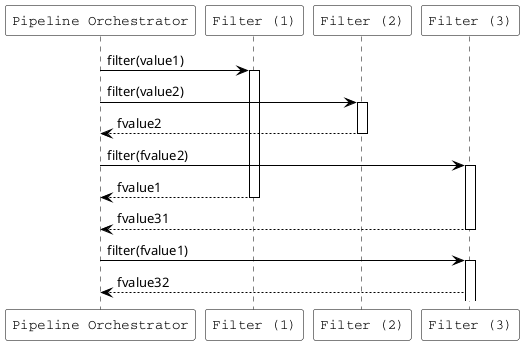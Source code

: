 @startuml

skinparam participant {
    FontName Courier
    ArrowColor black
    BorderColor black
    BackgroundColor white
}

skinparam sequence {
    ArrowColor black
    LifeLineBorderColor black
    LifeLineBackgroundColor white
    FontName Courier
    BorderColor black
    BackgroundColor white
}

participant "Pipeline Orchestrator" as O

participant "Filter (1)" as F1
participant "Filter (2)" as F2
participant "Filter (3)" as F3

O -> F1 : filter(value1)
activate F1

O -> F2 : filter(value2)
activate F2

F2 --> O : fvalue2
deactivate F2

O -> F3 : filter(fvalue2)
activate F3

F1 --> O : fvalue1
deactivate F1

F3 --> O : fvalue31
deactivate F3

O -> F3 : filter(fvalue1)
activate F3

F3 --> O : fvalue32

@enduml